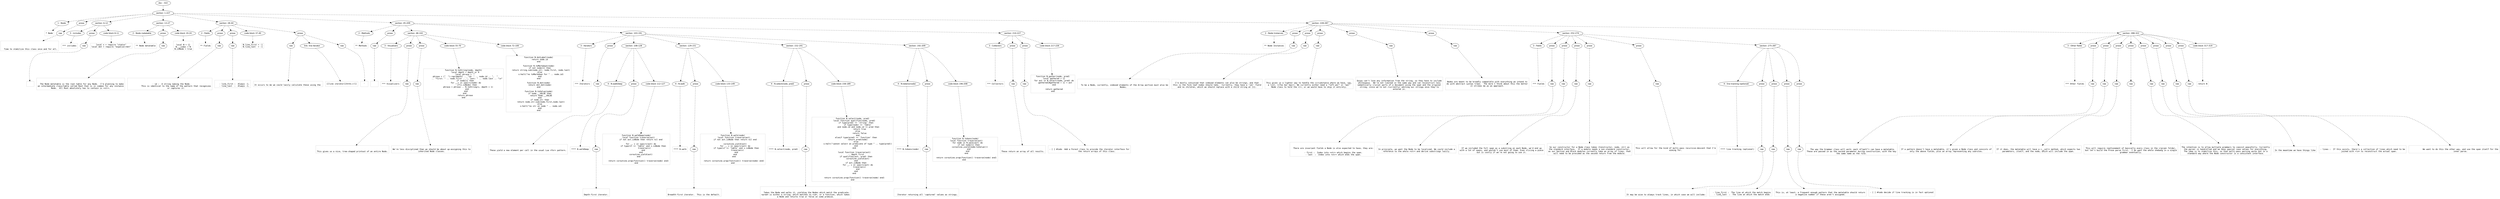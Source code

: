 digraph hierarchy {

node [fontname=Helvetica]
edge [style=dashed]

doc_0 [label="doc - 322"]


doc_0 -> { section_1}
{rank=same; section_1}

section_1 [label="section: 1-227"]


section_1 -> { header_2 prose_3 section_4 section_5 section_6 section_7 section_8}
{rank=same; header_2 prose_3 section_4 section_5 section_6 section_7 section_8}

header_2 [label="1 : Node"]

prose_3 [label="prose"]

section_4 [label="section: 6-12"]

section_5 [label="section: 13-27"]

section_6 [label="section: 28-44"]

section_7 [label="section: 45-209"]

section_8 [label="section: 228-287"]


header_2 -> leaf_9
leaf_9  [color=Gray,shape=rectangle,fontname=Inconsolata,label="* Node"]
prose_3 -> { raw_10}
{rank=same; raw_10}

raw_10 [label="raw"]


raw_10 -> leaf_11
leaf_11  [color=Gray,shape=rectangle,fontname=Inconsolata,label="


  Time to stabilize this class once and for all.
"]
section_4 -> { header_12 prose_13 codeblock_14}
{rank=same; header_12 prose_13 codeblock_14}

header_12 [label="3 : includes"]

prose_13 [label="prose"]

codeblock_14 [label="code block 8-11"]


header_12 -> leaf_15
leaf_15  [color=Gray,shape=rectangle,fontname=Inconsolata,label="*** includes"]
prose_13 -> { raw_16}
{rank=same; raw_16}

raw_16 [label="raw"]


raw_16 -> leaf_17
leaf_17  [color=Gray,shape=rectangle,fontname=Inconsolata,label="
"]
codeblock_14 -> leaf_18
leaf_18  [color=Gray,shape=rectangle,fontname=Inconsolata,label="local s = require \"status\"
local dot = require \"espalier/dot\""]
section_5 -> { header_19 prose_20 codeblock_21}
{rank=same; header_19 prose_20 codeblock_21}

header_19 [label="2 : Node metatable"]

prose_20 [label="prose"]

codeblock_21 [label="code block 19-24"]


header_19 -> leaf_22
leaf_22  [color=Gray,shape=rectangle,fontname=Inconsolata,label="** Node metatable"]
prose_20 -> { raw_23}
{rank=same; raw_23}

raw_23 [label="raw"]


raw_23 -> leaf_24
leaf_24  [color=Gray,shape=rectangle,fontname=Inconsolata,label="

  The Node metatable is the root table for any Node.  I'm planning to make
an intermediate class/table called Root that is in common for any instance
Node.  All Root absolutely has to contain is =str=.
"]
codeblock_21 -> leaf_25
leaf_25  [color=Gray,shape=rectangle,fontname=Inconsolata,label="
local N = {}
N.__index = N
N.isNode = true"]
section_6 -> { header_26 prose_27 prose_28 codeblock_29 prose_30}
{rank=same; header_26 prose_27 prose_28 codeblock_29 prose_30}

header_26 [label="2 : Fields"]

prose_27 [label="prose"]

prose_28 [label="prose"]

codeblock_29 [label="code block 37-40"]

prose_30 [label="prose"]


header_26 -> leaf_31
leaf_31  [color=Gray,shape=rectangle,fontname=Inconsolata,label="** Fields"]
prose_27 -> { raw_32}
{rank=same; raw_32}

raw_32 [label="raw"]


raw_32 -> leaf_33
leaf_33  [color=Gray,shape=rectangle,fontname=Inconsolata,label="

   - id :  A string naming the Node.
           This is identical to the name of the pattern that recognizes
           or captures it.
"]
prose_28 -> { raw_34}
{rank=same; raw_34}

raw_34 [label="raw"]


raw_34 -> leaf_35
leaf_35  [color=Gray,shape=rectangle,fontname=Inconsolata,label="
   - line_first :  Always -1.
   - line_last  :  Always -1.
"]
codeblock_29 -> leaf_36
leaf_36  [color=Gray,shape=rectangle,fontname=Inconsolata,label="N.line_first = -1
N.line_last  = -1"]
prose_30 -> { raw_37 link_38 raw_39}
{rank=same; raw_37 link_38 raw_39}

raw_37 [label="raw"]

link_38 [label="link: line iterator"]

raw_39 [label="raw"]


raw_37 -> leaf_40
leaf_40  [color=Gray,shape=rectangle,fontname=Inconsolata,label="
It occurs to me we could lazily calculate these using the "]
link_38 -> leaf_41
leaf_41  [color=Gray,shape=rectangle,fontname=Inconsolata,label="[[line iterator][httk://]]"]
raw_39 -> leaf_42
leaf_42  [color=Gray,shape=rectangle,fontname=Inconsolata,label=".

"]
section_7 -> { header_43 prose_44 section_45 section_46 section_47}
{rank=same; header_43 prose_44 section_45 section_46 section_47}

header_43 [label="2 : Methods"]

prose_44 [label="prose"]

section_45 [label="section: 48-102"]

section_46 [label="section: 103-191"]

section_47 [label="section: 210-227"]


header_43 -> leaf_48
leaf_48  [color=Gray,shape=rectangle,fontname=Inconsolata,label="** Methods"]
prose_44 -> { raw_49}
{rank=same; raw_49}

raw_49 [label="raw"]


raw_49 -> leaf_50
leaf_50  [color=Gray,shape=rectangle,fontname=Inconsolata,label="

"]
section_45 -> { header_51 prose_52 prose_53 codeblock_54 codeblock_55}
{rank=same; header_51 prose_52 prose_53 codeblock_54 codeblock_55}

header_51 [label="3 : Visualizers"]

prose_52 [label="prose"]

prose_53 [label="prose"]

codeblock_54 [label="code block 55-70"]

codeblock_55 [label="code block 72-100"]


header_51 -> leaf_56
leaf_56  [color=Gray,shape=rectangle,fontname=Inconsolata,label="*** Visualizers"]
prose_52 -> { raw_57}
{rank=same; raw_57}

raw_57 [label="raw"]


raw_57 -> leaf_58
leaf_58  [color=Gray,shape=rectangle,fontname=Inconsolata,label="

This gives us a nice, tree-shaped printout of an entire Node.
"]
prose_53 -> { raw_59}
{rank=same; raw_59}

raw_59 [label="raw"]


raw_59 -> leaf_60
leaf_60  [color=Gray,shape=rectangle,fontname=Inconsolata,label="
We're less disciplined than we should be about up-assigning this to
inherited Node classes.
"]
codeblock_54 -> leaf_61
leaf_61  [color=Gray,shape=rectangle,fontname=Inconsolata,label="function N.toString(node, depth)
   local depth = depth or 0
   local phrase = \"\"
   phrase = (\"  \"):rep(depth) .. \"id: \" .. node.id .. \",  \"
      .. \"first: \" .. node.first .. \", last: \" .. node.last .. \"\\n\"
   if node[1] then
    for _,v in ipairs(node) do
      if(v.isNode) then
        phrase = phrase .. N.toString(v, depth + 1)
      end
    end
  end
   return phrase
end"]
codeblock_55 -> leaf_62
leaf_62  [color=Gray,shape=rectangle,fontname=Inconsolata,label="function N.dotLabel(node)
  return node.id
end

function N.toMarkdown(node)
  if not node[1] then
    return string.sub(node.str, node.first, node.last)
  else
    s:halt(\"no toMarkdown for \" .. node.id)
  end
end

function N.dot(node)
  return dot.dot(node)
end

function N.toValue(node)
  if node.__VALUE then
    return node.__VALUE
  end
  if node.str then
    return node.str:sub(node.first,node.last)
  else
    s:halt(\"no str on node \" .. node.id)
  end
end
"]
section_46 -> { header_63 prose_64 section_65 section_66 section_67 section_68}
{rank=same; header_63 prose_64 section_65 section_66 section_67 section_68}

header_63 [label="3 : Iterators"]

prose_64 [label="prose"]

section_65 [label="section: 108-128"]

section_66 [label="section: 129-151"]

section_67 [label="section: 152-191"]

section_68 [label="section: 192-209"]


header_63 -> leaf_69
leaf_69  [color=Gray,shape=rectangle,fontname=Inconsolata,label="*** Iterators"]
prose_64 -> { raw_70}
{rank=same; raw_70}

raw_70 [label="raw"]


raw_70 -> leaf_71
leaf_71  [color=Gray,shape=rectangle,fontname=Inconsolata,label="

These yield a new element per call in the usual Lua =for= pattern.

"]
section_65 -> { header_72 prose_73 codeblock_74}
{rank=same; header_72 prose_73 codeblock_74}

header_72 [label="4 : N.walkDeep"]

prose_73 [label="prose"]

codeblock_74 [label="code block 112-127"]


header_72 -> leaf_75
leaf_75  [color=Gray,shape=rectangle,fontname=Inconsolata,label="**** N.walkDeep"]
prose_73 -> { raw_76}
{rank=same; raw_76}

raw_76 [label="raw"]


raw_76 -> leaf_77
leaf_77  [color=Gray,shape=rectangle,fontname=Inconsolata,label="

Depth-first iterator.
"]
codeblock_74 -> leaf_78
leaf_78  [color=Gray,shape=rectangle,fontname=Inconsolata,label="function N.walkDeep(node)
    local function traverse(ast)
        if not ast.isNode then return nil end

        for _, v in ipairs(ast) do
            if type(v) == 'table' and v.isNode then
              traverse(v)
            end
        end
        coroutine.yield(ast)
    end

    return coroutine.wrap(function() traverse(node) end)
end"]
section_66 -> { header_79 prose_80 codeblock_81}
{rank=same; header_79 prose_80 codeblock_81}

header_79 [label="4 : N.walk"]

prose_80 [label="prose"]

codeblock_81 [label="code block 133-149"]


header_79 -> leaf_82
leaf_82  [color=Gray,shape=rectangle,fontname=Inconsolata,label="**** N.walk"]
prose_80 -> { raw_83}
{rank=same; raw_83}

raw_83 [label="raw"]


raw_83 -> leaf_84
leaf_84  [color=Gray,shape=rectangle,fontname=Inconsolata,label="

Breadth-first iterator.  This is the default.
"]
codeblock_81 -> leaf_85
leaf_85  [color=Gray,shape=rectangle,fontname=Inconsolata,label="function N.walk(node)
  local function traverse(ast)
    if not ast.isNode then return nil end

    coroutine.yield(ast)
    for _, v in ipairs(ast) do
      if type(v) == 'table' and v.isNode then
        traverse(v)
      end
    end
  end

  return coroutine.wrap(function() traverse(node) end)
end
"]
section_67 -> { header_86 prose_87 codeblock_88}
{rank=same; header_86 prose_87 codeblock_88}

header_86 [label="4 : N.select(node, pred)"]

prose_87 [label="prose"]

codeblock_88 [label="code block 158-189"]


header_86 -> leaf_89
leaf_89  [color=Gray,shape=rectangle,fontname=Inconsolata,label="**** N.select(node, pred)"]
prose_87 -> { raw_90}
{rank=same; raw_90}

raw_90 [label="raw"]


raw_90 -> leaf_91
leaf_91  [color=Gray,shape=rectangle,fontname=Inconsolata,label="

  Takes the Node and walks it, yielding the Nodes which match the predicate.
=pred= is either a string, which matches to =id=, or a function, which takes
a Node and returns true or false on some premise.
"]
codeblock_88 -> leaf_92
leaf_92  [color=Gray,shape=rectangle,fontname=Inconsolata,label="function N.select(node, pred)
   local function qualifies(node, pred)
      if type(pred) == 'string' then
         if type(node) == 'table'
          and node.id and node.id == pred then
            return true
         else
            return false
         end
      elseif type(pred) == 'function' then
         return pred(node)
      else
         s:halt(\"cannot select on predicate of type \" .. type(pred))
      end
   end

   local function traverse(ast)
      -- depth first
      if qualifies(ast, pred) then
         coroutine.yield(ast)
      end
      if ast.isNode then
         for _, v in ipairs(ast) do
            traverse(v)
         end
      end
   end

   return coroutine.wrap(function() traverse(node) end)
end"]
section_68 -> { header_93 prose_94 codeblock_95}
{rank=same; header_93 prose_94 codeblock_95}

header_93 [label="4 : N.tokens(node)"]

prose_94 [label="prose"]

codeblock_95 [label="code block 196-208"]


header_93 -> leaf_96
leaf_96  [color=Gray,shape=rectangle,fontname=Inconsolata,label="**** N.tokens(node)"]
prose_94 -> { raw_97}
{rank=same; raw_97}

raw_97 [label="raw"]


raw_97 -> leaf_98
leaf_98  [color=Gray,shape=rectangle,fontname=Inconsolata,label="

  Iterator returning all 'captured' values as strings.
"]
codeblock_95 -> leaf_99
leaf_99  [color=Gray,shape=rectangle,fontname=Inconsolata,label="function N.tokens(node)
  local function traverse(ast)
    for node in N.walk(ast) do
      if not node[1] then
        coroutine.yield(node:toValue())
      end
    end
  end

  return coroutine.wrap(function() traverse(node) end)
end  "]
section_47 -> { header_100 prose_101 prose_102 codeblock_103}
{rank=same; header_100 prose_101 prose_102 codeblock_103}

header_100 [label="3 : Collectors"]

prose_101 [label="prose"]

prose_102 [label="prose"]

codeblock_103 [label="code block 217-226"]


header_100 -> leaf_104
leaf_104  [color=Gray,shape=rectangle,fontname=Inconsolata,label="*** Collectors"]
prose_101 -> { raw_105}
{rank=same; raw_105}

raw_105 [label="raw"]


raw_105 -> leaf_106
leaf_106  [color=Gray,shape=rectangle,fontname=Inconsolata,label="

These return an array of all results.
"]
prose_102 -> { raw_107}
{rank=same; raw_107}

raw_107 [label="raw"]


raw_107 -> leaf_108
leaf_108  [color=Gray,shape=rectangle,fontname=Inconsolata,label="
- [ ] #todo  Add a Forest class to provide the iterator interface for
             the return arrays of this class.
"]
codeblock_103 -> leaf_109
leaf_109  [color=Gray,shape=rectangle,fontname=Inconsolata,label="function N.gather(node, pred)
  local gathered = {}
  for ast in N.select(node, pred) do
    gathered[#gathered + 1] = ast
  end

  return gathered
end"]
section_8 -> { header_110 prose_111 prose_112 prose_113 prose_114 prose_115 section_116 section_117}
{rank=same; header_110 prose_111 prose_112 prose_113 prose_114 prose_115 section_116 section_117}

header_110 [label="2 : Node Instances"]

prose_111 [label="prose"]

prose_112 [label="prose"]

prose_113 [label="prose"]

prose_114 [label="prose"]

prose_115 [label="prose"]

section_116 [label="section: 252-274"]

section_117 [label="section: 288-322"]


header_110 -> leaf_118
leaf_118  [color=Gray,shape=rectangle,fontname=Inconsolata,label="** Node Instances"]
prose_111 -> { raw_119}
{rank=same; raw_119}

raw_119 [label="raw"]


raw_119 -> leaf_120
leaf_120  [color=Gray,shape=rectangle,fontname=Inconsolata,label="

  To be a Node, currently, indexed elements of the Array portion must also be
Nodes.
"]
prose_112 -> { raw_121}
{rank=same; raw_121}

raw_121 [label="raw"]


raw_121 -> leaf_122
leaf_122  [color=Gray,shape=rectangle,fontname=Inconsolata,label="
I'm mostly convinced that indexed elements can also be strings, and that
this is the form leaf nodes should take.  Currently, they have a 'val' field
and no children, which we should replace with a child string at [1].
"]
prose_113 -> { raw_123}
{rank=same; raw_123}

raw_123 [label="raw"]


raw_123 -> leaf_124
leaf_124  [color=Gray,shape=rectangle,fontname=Inconsolata,label="
This gives us a lighter way to handle the circumstance where we have, say,
a list, =(foo bar baz)=. We currently either need a \"left-per\" or \"pal\"
Node class to hold the =(=, or we would have to skip it entirely.
"]
prose_114 -> { raw_125}
{rank=same; raw_125}

raw_125 [label="raw"]


raw_125 -> leaf_126
leaf_126  [color=Gray,shape=rectangle,fontname=Inconsolata,label="
Quipu can't lose any information from the string, so they have to include
whitespace.  We're not limited in the same way and can reconstruct less
semantically crucial parts of a document using the span and the original
string, since we're not /currently/ editing our strings once they're
entered in.
"]
prose_115 -> { raw_127}
{rank=same; raw_127}

raw_127 [label="raw"]


raw_127 -> leaf_128
leaf_128  [color=Gray,shape=rectangle,fontname=Inconsolata,label="
Nodes are meant to be broadly compatible with everything we intend to
do with abstract syntax trees.  The more I think about this the better
it strikes me as an approach.

"]
section_116 -> { header_129 prose_130 prose_131 prose_132 prose_133 prose_134 section_135}
{rank=same; header_129 prose_130 prose_131 prose_132 prose_133 prose_134 section_135}

header_129 [label="3 : Fields"]

prose_130 [label="prose"]

prose_131 [label="prose"]

prose_132 [label="prose"]

prose_133 [label="prose"]

prose_134 [label="prose"]

section_135 [label="section: 275-287"]


header_129 -> leaf_136
leaf_136  [color=Gray,shape=rectangle,fontname=Inconsolata,label="*** Fields"]
prose_130 -> { raw_137}
{rank=same; raw_137}

raw_137 [label="raw"]


raw_137 -> leaf_138
leaf_138  [color=Gray,shape=rectangle,fontname=Inconsolata,label="

  There are invariant fields a Node is also expected to have, they are:

  - first :  Index into =str= which begins the span.
  - last  :  Index into =str= which ends the span.
"]
prose_131 -> { raw_139}
{rank=same; raw_139}

raw_139 [label="raw"]


raw_139 -> leaf_140
leaf_140  [color=Gray,shape=rectangle,fontname=Inconsolata,label="
In principle, we want the Node to be localized. We could include a
reference to the whole =str= and derive substrings lazily.
"]
prose_132 -> { raw_141}
{rank=same; raw_141}

raw_141 [label="raw"]


raw_141 -> leaf_142
leaf_142  [color=Gray,shape=rectangle,fontname=Inconsolata,label="
If we included the full span as a substring on each Node, we'd end up
with a lot of spans, and wouldn't use most of them. Even slicing a piece
out is costly if we're not going to use it.
"]
prose_133 -> { raw_143}
{rank=same; raw_143}

raw_143 [label="raw"]


raw_143 -> leaf_144
leaf_144  [color=Gray,shape=rectangle,fontname=Inconsolata,label="
So our constructor for a Node class takes (Constructor, node, str) as
the standard interface.  If a module needs a non-standard constructor,
as our Section and Block modules currently take an array of lines, that
will need to be provided as the second return from the module.
"]
prose_134 -> { raw_145}
{rank=same; raw_145}

raw_145 [label="raw"]


raw_145 -> leaf_146
leaf_146  [color=Gray,shape=rectangle,fontname=Inconsolata,label="
This will allow for the kind of multi-pass recursive-descent that I'm
aiming for.

"]
section_135 -> { header_147 prose_148 prose_149 prose_150 prose_151}
{rank=same; header_147 prose_148 prose_149 prose_150 prose_151}

header_147 [label="4 : line tracking (optional)"]

prose_148 [label="prose"]

prose_149 [label="prose"]

prose_150 [label="prose"]

prose_151 [label="prose"]


header_147 -> leaf_152
leaf_152  [color=Gray,shape=rectangle,fontname=Inconsolata,label="**** line tracking (optional)"]
prose_148 -> { raw_153}
{rank=same; raw_153}

raw_153 [label="raw"]


raw_153 -> leaf_154
leaf_154  [color=Gray,shape=rectangle,fontname=Inconsolata,label="

It may be wise to always track lines, in which case we will include:
"]
prose_149 -> { raw_155}
{rank=same; raw_155}

raw_155 [label="raw"]


raw_155 -> leaf_156
leaf_156  [color=Gray,shape=rectangle,fontname=Inconsolata,label="
  - line_first :  The line at which the match begins
  - line_last  :  The line at which the match ends
"]
prose_150 -> { raw_157}
{rank=same; raw_157}

raw_157 [label="raw"]


raw_157 -> leaf_158
leaf_158  [color=Gray,shape=rectangle,fontname=Inconsolata,label="
This is, at least, a frequent enough pattern that the metatable should return
a negative number if these aren't assigned.
"]
prose_151 -> { raw_159}
{rank=same; raw_159}

raw_159 [label="raw"]


raw_159 -> leaf_160
leaf_160  [color=Gray,shape=rectangle,fontname=Inconsolata,label="
- [ ] #todo decide if line tracking is in fact optional

"]
section_117 -> { header_161 prose_162 prose_163 prose_164 prose_165 prose_166 prose_167 prose_168 prose_169 codeblock_170}
{rank=same; header_161 prose_162 prose_163 prose_164 prose_165 prose_166 prose_167 prose_168 prose_169 codeblock_170}

header_161 [label="3 : Other fields"]

prose_162 [label="prose"]

prose_163 [label="prose"]

prose_164 [label="prose"]

prose_165 [label="prose"]

prose_166 [label="prose"]

prose_167 [label="prose"]

prose_168 [label="prose"]

prose_169 [label="prose"]

codeblock_170 [label="code block 317-319"]


header_161 -> leaf_171
leaf_171  [color=Gray,shape=rectangle,fontname=Inconsolata,label="*** Other fields"]
prose_162 -> { raw_172}
{rank=same; raw_172}

raw_172 [label="raw"]


raw_172 -> leaf_173
leaf_173  [color=Gray,shape=rectangle,fontname=Inconsolata,label="

  The way the Grammar class will work: each =V\"patt\"= can have a metatable.
These are passed in as the second parameter during construction, with the key
the same name as the rule.
"]
prose_163 -> { raw_174}
{rank=same; raw_174}

raw_174 [label="raw"]


raw_174 -> leaf_175
leaf_175  [color=Gray,shape=rectangle,fontname=Inconsolata,label="
If a pattern doesn't have a metatable, it's given a Node class and consists of
only the above fields, plus an array representing any subrules.
"]
prose_164 -> { raw_176}
{rank=same; raw_176}

raw_176 [label="raw"]


raw_176 -> leaf_177
leaf_177  [color=Gray,shape=rectangle,fontname=Inconsolata,label="
If it does, the metatable will have a =__call= method, which expects two
parameters, itself, and the node, which will include the span.
"]
prose_165 -> { raw_178}
{rank=same; raw_178}

raw_178 [label="raw"]


raw_178 -> leaf_179
leaf_179  [color=Gray,shape=rectangle,fontname=Inconsolata,label="
This will require reattunement of basically every class in the =/grym= folder,
but let's build the Prose parse first.  I do want the whole shebang in a single
grammar eventually.
"]
prose_166 -> { raw_180}
{rank=same; raw_180}

raw_180 [label="raw"]


raw_180 -> leaf_181
leaf_181  [color=Gray,shape=rectangle,fontname=Inconsolata,label="
The intention is to allow multiple grammars to coexist peacefully. Currently
the parser is handrolled and we have special case values for everything.
The idea is to stabilize this, so that multi-pass parsing works but in a
standard way where the Node constructor is a consistent interface.
"]
prose_167 -> { raw_182}
{rank=same; raw_182}

raw_182 [label="raw"]


raw_182 -> leaf_183
leaf_183  [color=Gray,shape=rectangle,fontname=Inconsolata,label="
In the meantime we have things like
"]
prose_168 -> { raw_184}
{rank=same; raw_184}

raw_184 [label="raw"]


raw_184 -> leaf_185
leaf_185  [color=Gray,shape=rectangle,fontname=Inconsolata,label="
- lines :  If this exists, there's a collection of lines which need to be
           joined with =\\n= to reconstruct the actual span.
"]
prose_169 -> { raw_186}
{rank=same; raw_186}

raw_186 [label="raw"]


raw_186 -> leaf_187
leaf_187  [color=Gray,shape=rectangle,fontname=Inconsolata,label="
           We want to do this the other way, and use the span itself for the
           inner parse.
"]
codeblock_170 -> leaf_188
leaf_188  [color=Gray,shape=rectangle,fontname=Inconsolata,label="return N"]

}
